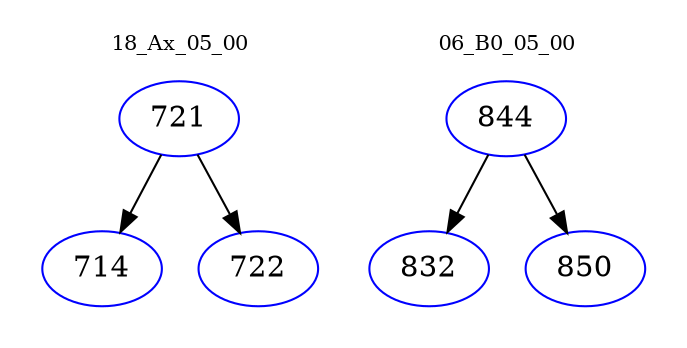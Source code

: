 digraph{
subgraph cluster_0 {
color = white
label = "18_Ax_05_00";
fontsize=10;
T0_721 [label="721", color="blue"]
T0_721 -> T0_714 [color="black"]
T0_714 [label="714", color="blue"]
T0_721 -> T0_722 [color="black"]
T0_722 [label="722", color="blue"]
}
subgraph cluster_1 {
color = white
label = "06_B0_05_00";
fontsize=10;
T1_844 [label="844", color="blue"]
T1_844 -> T1_832 [color="black"]
T1_832 [label="832", color="blue"]
T1_844 -> T1_850 [color="black"]
T1_850 [label="850", color="blue"]
}
}
